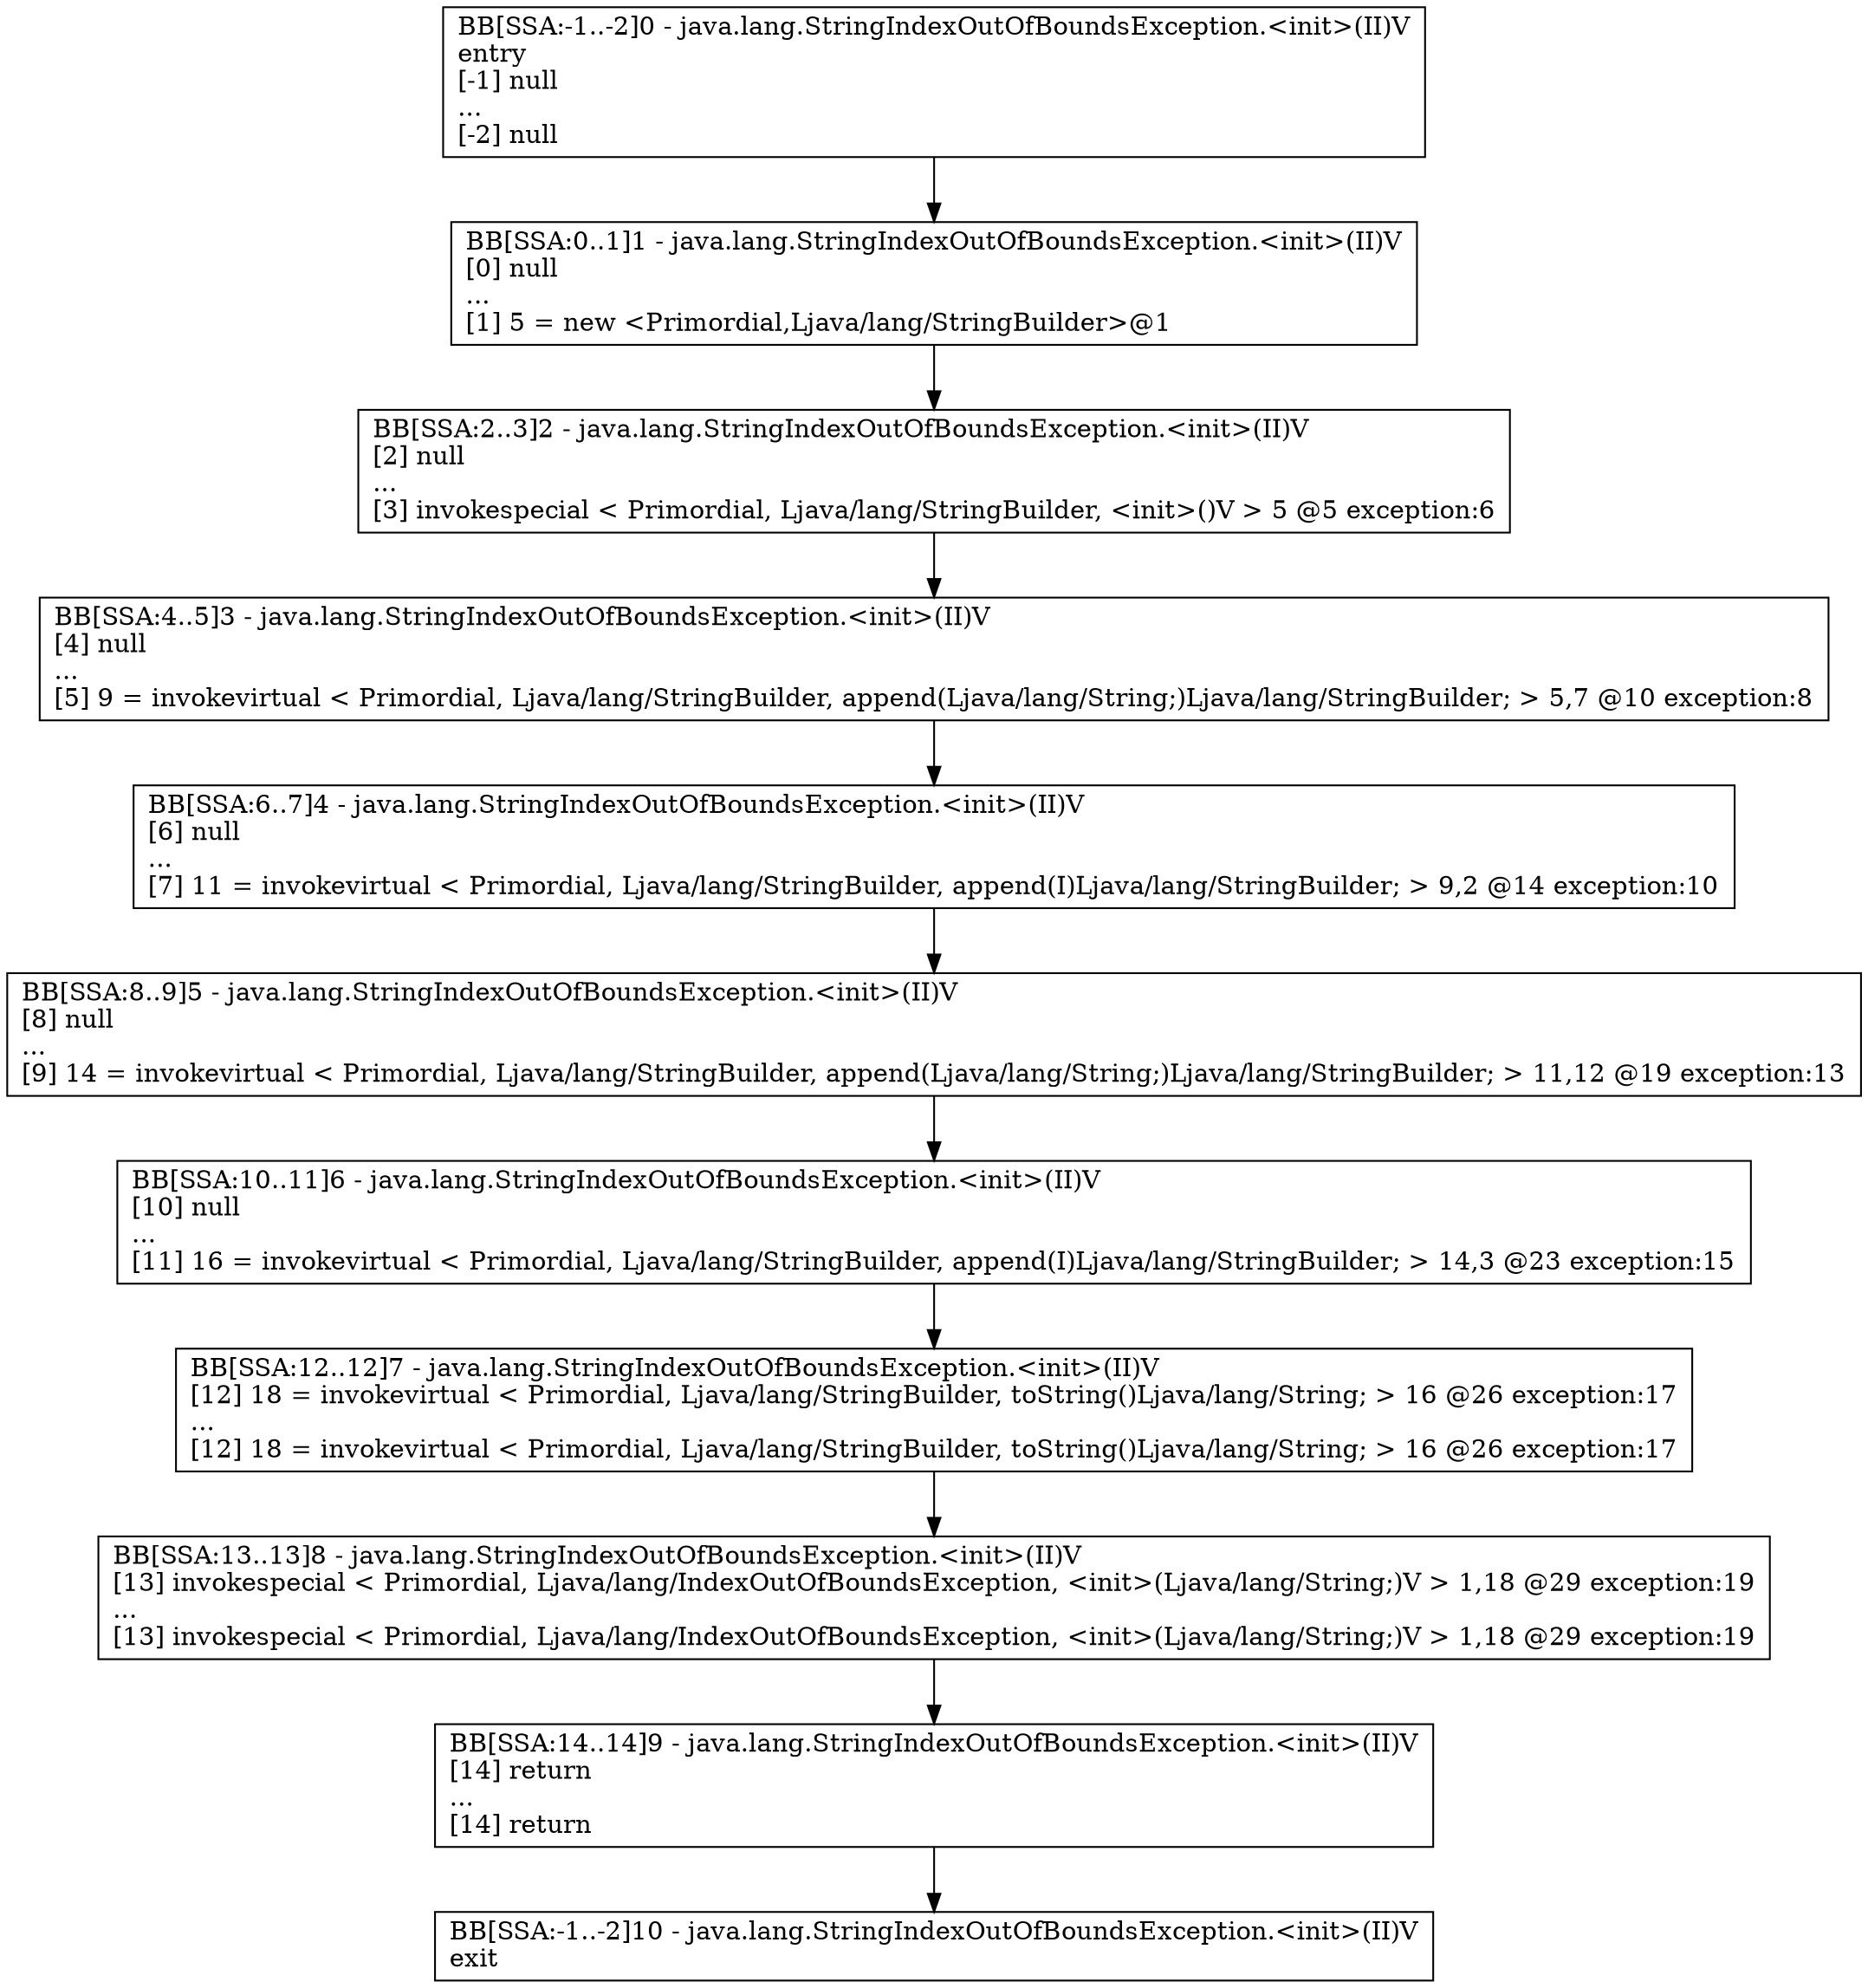digraph{
4 [label="BB[SSA:4..5]3 - java.lang.StringIndexOutOfBoundsException.<init>(II)V\l[4] null\l...\l[5] 9 = invokevirtual < Primordial, Ljava/lang/StringBuilder, append(Ljava/lang/String;)Ljava/lang/StringBuilder; > 5,7 @10 exception:8\l", shape=box, color=black]
5 [label="BB[SSA:6..7]4 - java.lang.StringIndexOutOfBoundsException.<init>(II)V\l[6] null\l...\l[7] 11 = invokevirtual < Primordial, Ljava/lang/StringBuilder, append(I)Ljava/lang/StringBuilder; > 9,2 @14 exception:10\l", shape=box, color=black]
6 [label="BB[SSA:8..9]5 - java.lang.StringIndexOutOfBoundsException.<init>(II)V\l[8] null\l...\l[9] 14 = invokevirtual < Primordial, Ljava/lang/StringBuilder, append(Ljava/lang/String;)Ljava/lang/StringBuilder; > 11,12 @19 exception:13\l", shape=box, color=black]
11 [label="BB[SSA:-1..-2]10 - java.lang.StringIndexOutOfBoundsException.<init>(II)V\lexit\l", shape=box, color=black]
10 [label="BB[SSA:14..14]9 - java.lang.StringIndexOutOfBoundsException.<init>(II)V\l[14] return\l...\l[14] return\l", shape=box, color=black]
8 [label="BB[SSA:12..12]7 - java.lang.StringIndexOutOfBoundsException.<init>(II)V\l[12] 18 = invokevirtual < Primordial, Ljava/lang/StringBuilder, toString()Ljava/lang/String; > 16 @26 exception:17\l...\l[12] 18 = invokevirtual < Primordial, Ljava/lang/StringBuilder, toString()Ljava/lang/String; > 16 @26 exception:17\l", shape=box, color=black]
3 [label="BB[SSA:2..3]2 - java.lang.StringIndexOutOfBoundsException.<init>(II)V\l[2] null\l...\l[3] invokespecial < Primordial, Ljava/lang/StringBuilder, <init>()V > 5 @5 exception:6\l", shape=box, color=black]
1 [label="BB[SSA:-1..-2]0 - java.lang.StringIndexOutOfBoundsException.<init>(II)V\lentry\l[-1] null\l...\l[-2] null\l", shape=box, color=black]
9 [label="BB[SSA:13..13]8 - java.lang.StringIndexOutOfBoundsException.<init>(II)V\l[13] invokespecial < Primordial, Ljava/lang/IndexOutOfBoundsException, <init>(Ljava/lang/String;)V > 1,18 @29 exception:19\l...\l[13] invokespecial < Primordial, Ljava/lang/IndexOutOfBoundsException, <init>(Ljava/lang/String;)V > 1,18 @29 exception:19\l", shape=box, color=black]
2 [label="BB[SSA:0..1]1 - java.lang.StringIndexOutOfBoundsException.<init>(II)V\l[0] null\l...\l[1] 5 = new <Primordial,Ljava/lang/StringBuilder>@1\l", shape=box, color=black]
7 [label="BB[SSA:10..11]6 - java.lang.StringIndexOutOfBoundsException.<init>(II)V\l[10] null\l...\l[11] 16 = invokevirtual < Primordial, Ljava/lang/StringBuilder, append(I)Ljava/lang/StringBuilder; > 14,3 @23 exception:15\l", shape=box, color=black]
1 -> 2
2 -> 3
3 -> 4
4 -> 5
5 -> 6
6 -> 7
7 -> 8
8 -> 9
9 -> 10
10 -> 11
}
